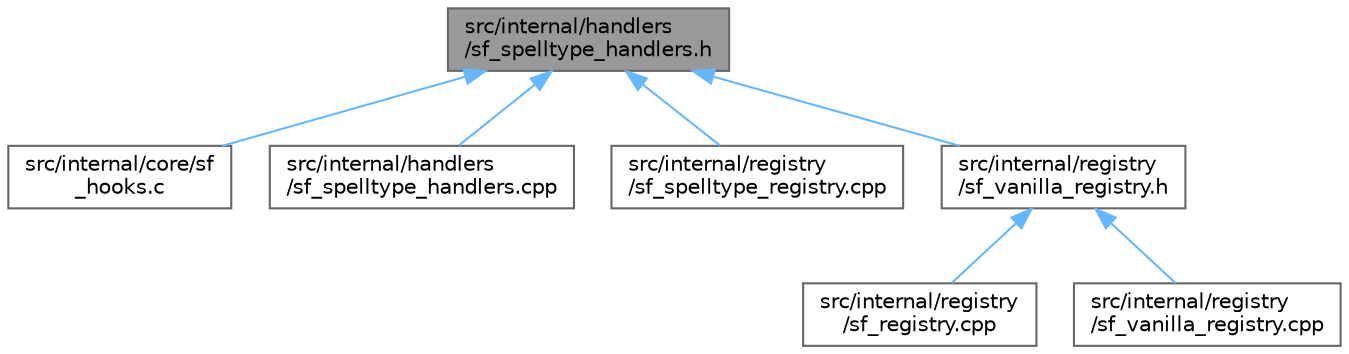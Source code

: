 digraph "src/internal/handlers/sf_spelltype_handlers.h"
{
 // LATEX_PDF_SIZE
  bgcolor="transparent";
  edge [fontname=Helvetica,fontsize=10,labelfontname=Helvetica,labelfontsize=10];
  node [fontname=Helvetica,fontsize=10,shape=box,height=0.2,width=0.4];
  Node1 [id="Node000001",label="src/internal/handlers\l/sf_spelltype_handlers.h",height=0.2,width=0.4,color="gray40", fillcolor="grey60", style="filled", fontcolor="black",tooltip=" "];
  Node1 -> Node2 [id="edge1_Node000001_Node000002",dir="back",color="steelblue1",style="solid",tooltip=" "];
  Node2 [id="Node000002",label="src/internal/core/sf\l_hooks.c",height=0.2,width=0.4,color="grey40", fillcolor="white", style="filled",URL="$sf__hooks_8c.html",tooltip=" "];
  Node1 -> Node3 [id="edge2_Node000001_Node000003",dir="back",color="steelblue1",style="solid",tooltip=" "];
  Node3 [id="Node000003",label="src/internal/handlers\l/sf_spelltype_handlers.cpp",height=0.2,width=0.4,color="grey40", fillcolor="white", style="filled",URL="$sf__spelltype__handlers_8cpp.html",tooltip=" "];
  Node1 -> Node4 [id="edge3_Node000001_Node000004",dir="back",color="steelblue1",style="solid",tooltip=" "];
  Node4 [id="Node000004",label="src/internal/registry\l/sf_spelltype_registry.cpp",height=0.2,width=0.4,color="grey40", fillcolor="white", style="filled",URL="$sf__spelltype__registry_8cpp.html",tooltip=" "];
  Node1 -> Node5 [id="edge4_Node000001_Node000005",dir="back",color="steelblue1",style="solid",tooltip=" "];
  Node5 [id="Node000005",label="src/internal/registry\l/sf_vanilla_registry.h",height=0.2,width=0.4,color="grey40", fillcolor="white", style="filled",URL="$sf__vanilla__registry_8h.html",tooltip=" "];
  Node5 -> Node6 [id="edge5_Node000005_Node000006",dir="back",color="steelblue1",style="solid",tooltip=" "];
  Node6 [id="Node000006",label="src/internal/registry\l/sf_registry.cpp",height=0.2,width=0.4,color="grey40", fillcolor="white", style="filled",URL="$sf__registry_8cpp.html",tooltip=" "];
  Node5 -> Node7 [id="edge6_Node000005_Node000007",dir="back",color="steelblue1",style="solid",tooltip=" "];
  Node7 [id="Node000007",label="src/internal/registry\l/sf_vanilla_registry.cpp",height=0.2,width=0.4,color="grey40", fillcolor="white", style="filled",URL="$sf__vanilla__registry_8cpp.html",tooltip=" "];
}
